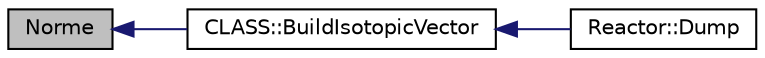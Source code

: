 digraph G
{
  edge [fontname="Helvetica",fontsize="10",labelfontname="Helvetica",labelfontsize="10"];
  node [fontname="Helvetica",fontsize="10",shape=record];
  rankdir="LR";
  Node1 [label="Norme",height=0.2,width=0.4,color="black", fillcolor="grey75", style="filled" fontcolor="black"];
  Node1 -> Node2 [dir="back",color="midnightblue",fontsize="10",style="solid",fontname="Helvetica"];
  Node2 [label="CLASS::BuildIsotopicVector",height=0.2,width=0.4,color="black", fillcolor="white", style="filled",URL="$class_c_l_a_s_s.html#a38540c368982b9214ad3bf0921f716c5",tooltip="Build The needed Isotopic Vector from the stock."];
  Node2 -> Node3 [dir="back",color="midnightblue",fontsize="10",style="solid",fontname="Helvetica"];
  Node3 [label="Reactor::Dump",height=0.2,width=0.4,color="black", fillcolor="white", style="filled",URL="$class_reactor.html#a62ecaa3d122030fb9a44396c297e032b",tooltip="Write Modification (IV In/Out, filling the TF...)"];
}
